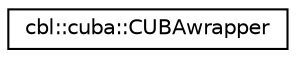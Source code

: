 digraph "Graphical Class Hierarchy"
{
  edge [fontname="Helvetica",fontsize="10",labelfontname="Helvetica",labelfontsize="10"];
  node [fontname="Helvetica",fontsize="10",shape=record];
  rankdir="LR";
  Node0 [label="cbl::cuba::CUBAwrapper",height=0.2,width=0.4,color="black", fillcolor="white", style="filled",URL="$d6/d7f/classcbl_1_1cuba_1_1CUBAwrapper.html",tooltip="The class CUBAwrapper. "];
}
